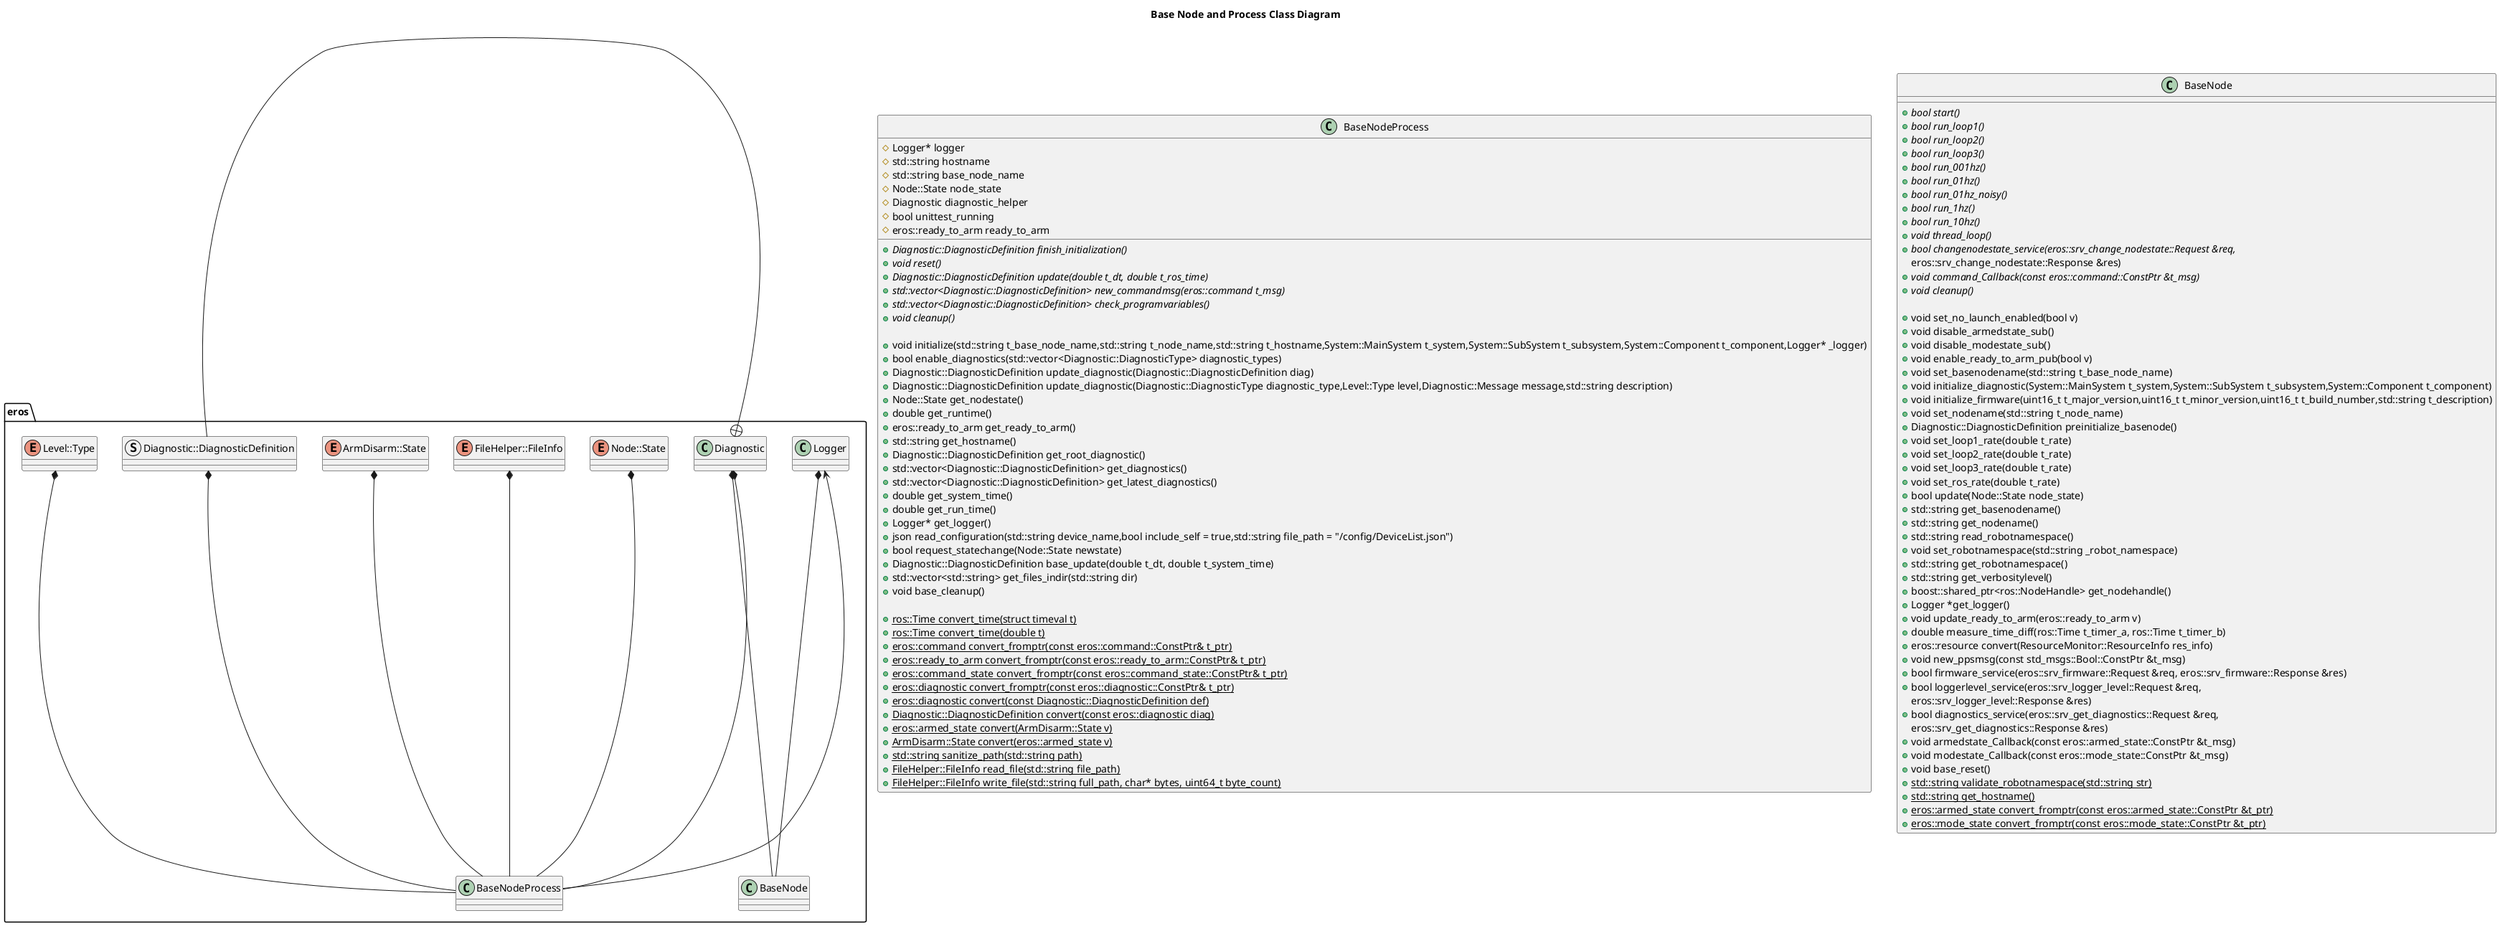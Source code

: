 @startuml
title Base Node and Process Class Diagram
package eros {
    class BaseNodeProcess
    class BaseNode
    together {
        enum Level::Type
        struct Diagnostic::DiagnosticDefinition
        enum Node::State
        class Logger
        enum ArmDisarm::State
        enum FileHelper::FileInfo
        class Diagnostic
    }
}
Logger <-- BaseNodeProcess
Level::Type *-- BaseNodeProcess
Diagnostic::DiagnosticDefinition *-- BaseNodeProcess
Node::State *-- BaseNodeProcess
ArmDisarm::State *-- BaseNodeProcess
FileHelper::FileInfo *-- BaseNodeProcess
Diagnostic *-- BaseNodeProcess
Diagnostic *-- BaseNode
Logger *-- BaseNode
Diagnostic +- Diagnostic::DiagnosticDefinition
class BaseNodeProcess {
    +{abstract} Diagnostic::DiagnosticDefinition finish_initialization()
    +{abstract} void reset()
    +{abstract} Diagnostic::DiagnosticDefinition update(double t_dt, double t_ros_time)
    +{abstract} std::vector<Diagnostic::DiagnosticDefinition> new_commandmsg(eros::command t_msg)
    +{abstract} std::vector<Diagnostic::DiagnosticDefinition> check_programvariables() 
    +{abstract} void cleanup()

    +void initialize(std::string t_base_node_name,std::string t_node_name,std::string t_hostname,System::MainSystem t_system,System::SubSystem t_subsystem,System::Component t_component,Logger* _logger)
    +bool enable_diagnostics(std::vector<Diagnostic::DiagnosticType> diagnostic_types)
    +Diagnostic::DiagnosticDefinition update_diagnostic(Diagnostic::DiagnosticDefinition diag)
    +Diagnostic::DiagnosticDefinition update_diagnostic(Diagnostic::DiagnosticType diagnostic_type,Level::Type level,Diagnostic::Message message,std::string description)
    +Node::State get_nodestate()
    +double get_runtime()
    +eros::ready_to_arm get_ready_to_arm()
    +std::string get_hostname()
    +Diagnostic::DiagnosticDefinition get_root_diagnostic()
    +std::vector<Diagnostic::DiagnosticDefinition> get_diagnostics()
    +std::vector<Diagnostic::DiagnosticDefinition> get_latest_diagnostics()
    +double get_system_time() 
    +double get_run_time()
    +Logger* get_logger()
    +json read_configuration(std::string device_name,bool include_self = true,std::string file_path = "~/config/DeviceList.json")
    +bool request_statechange(Node::State newstate)
    +Diagnostic::DiagnosticDefinition base_update(double t_dt, double t_system_time)
    +std::vector<std::string> get_files_indir(std::string dir)
    +void base_cleanup()

    +{static} ros::Time convert_time(struct timeval t)
    +{static} ros::Time convert_time(double t)
    +{static} eros::command convert_fromptr(const eros::command::ConstPtr& t_ptr)
    +{static} eros::ready_to_arm convert_fromptr(const eros::ready_to_arm::ConstPtr& t_ptr)
    +{static} eros::command_state convert_fromptr(const eros::command_state::ConstPtr& t_ptr)
    +{static} eros::diagnostic convert_fromptr(const eros::diagnostic::ConstPtr& t_ptr)
    +{static} eros::diagnostic convert(const Diagnostic::DiagnosticDefinition def)
    +{static} Diagnostic::DiagnosticDefinition convert(const eros::diagnostic diag)
    +{static} eros::armed_state convert(ArmDisarm::State v)
    +{static} ArmDisarm::State convert(eros::armed_state v)
    +{static} std::string sanitize_path(std::string path)
    +{static} FileHelper::FileInfo read_file(std::string file_path)
    +{static} FileHelper::FileInfo write_file(std::string full_path, char* bytes, uint64_t byte_count)

    #Logger* logger
    #std::string hostname
    #std::string base_node_name
    #Node::State node_state
    #Diagnostic diagnostic_helper
    #bool unittest_running
    #eros::ready_to_arm ready_to_arm


}
class BaseNode {
    +{abstract} bool start()
    +{abstract} bool run_loop1()
    +{abstract} bool run_loop2()
    +{abstract} bool run_loop3()
    +{abstract} bool run_001hz()
    +{abstract} bool run_01hz()
    +{abstract} bool run_01hz_noisy()
    +{abstract} bool run_1hz()
    +{abstract} bool run_10hz()
    +{abstract} void thread_loop()
    +{abstract} bool changenodestate_service(eros::srv_change_nodestate::Request &req,
                                         eros::srv_change_nodestate::Response &res)
    +{abstract} void command_Callback(const eros::command::ConstPtr &t_msg)
    +{abstract} void cleanup()

    +void set_no_launch_enabled(bool v)
    +void disable_armedstate_sub()
    +void disable_modestate_sub()
    +void enable_ready_to_arm_pub(bool v)
    +void set_basenodename(std::string t_base_node_name)
    +void initialize_diagnostic(System::MainSystem t_system,System::SubSystem t_subsystem,System::Component t_component)
    +void initialize_firmware(uint16_t t_major_version,uint16_t t_minor_version,uint16_t t_build_number,std::string t_description)
    +void set_nodename(std::string t_node_name)
    +Diagnostic::DiagnosticDefinition preinitialize_basenode()
    +void set_loop1_rate(double t_rate)
    +void set_loop2_rate(double t_rate)
    +void set_loop3_rate(double t_rate)
    +void set_ros_rate(double t_rate)
    +bool update(Node::State node_state)
    +std::string get_basenodename()
    +std::string get_nodename()
    +std::string read_robotnamespace()
    +void set_robotnamespace(std::string _robot_namespace)
    +std::string get_robotnamespace()
    +std::string get_verbositylevel()
    +boost::shared_ptr<ros::NodeHandle> get_nodehandle()
    +Logger *get_logger()
    +void update_ready_to_arm(eros::ready_to_arm v)
    +double measure_time_diff(ros::Time t_timer_a, ros::Time t_timer_b)
    +eros::resource convert(ResourceMonitor::ResourceInfo res_info)
    +void new_ppsmsg(const std_msgs::Bool::ConstPtr &t_msg)
    +bool firmware_service(eros::srv_firmware::Request &req, eros::srv_firmware::Response &res)
    +bool loggerlevel_service(eros::srv_logger_level::Request &req,
                             eros::srv_logger_level::Response &res)
    +bool diagnostics_service(eros::srv_get_diagnostics::Request &req,
                             eros::srv_get_diagnostics::Response &res)
    +void armedstate_Callback(const eros::armed_state::ConstPtr &t_msg)
    +void modestate_Callback(const eros::mode_state::ConstPtr &t_msg)
    +void base_reset()


    +{static} std::string validate_robotnamespace(std::string str)
    +{static} std::string get_hostname()
    +{static} eros::armed_state convert_fromptr(const eros::armed_state::ConstPtr &t_ptr)
    +{static} eros::mode_state convert_fromptr(const eros::mode_state::ConstPtr &t_ptr)
}
@enduml
